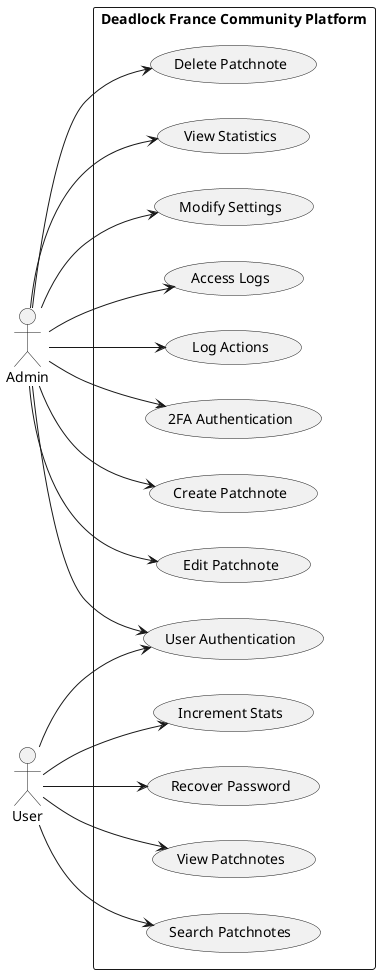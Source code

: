 @startuml

left to right direction

actor Admin
actor User

rectangle "Deadlock France Community Platform" {

    Admin --> (User Authentication)
    Admin --> (2FA Authentication)
    Admin --> (Create Patchnote)
    Admin --> (Edit Patchnote)
    Admin --> (Delete Patchnote)
    Admin --> (View Statistics)
    Admin --> (Modify Settings)
    Admin --> (Access Logs)
    Admin --> (Log Actions)

    User --> (User Authentication)
    User --> (Recover Password)
    User --> (View Patchnotes)
    User --> (Search Patchnotes)
    User --> (Increment Stats)

}

@enduml

Use Case : [http://www.plantuml.com/plantuml/uml/XP3FIiD04CRl-nH3JthenGUGXjQ2e50CUXzc9ydW_e7PYQM8xsuIXK8YyRRixxUpytsxOgZMn-1SuCR0CgYqdO4NPJB9oJaaomgLZv9-pw-5rRbHmDG6Xis1qOTCxt1KJCImpp7sIUm2fu3MP8qR-7GE07xcm7Px3pVZ6AXwwpYP48w_tSwTksFrdx9NHcCueL6Nil52UF1YA_Z0WLVVlmcVeJOqAIPK5lmvUsakKBEPf7R9Ao8k1Pxo7souX6egUc0Jd5fPx-Ugl33b3rOuOIddh7x6fzMloSeSrunAtOhmc4WvSh8f_u3TbtCxJhwFuHi0]